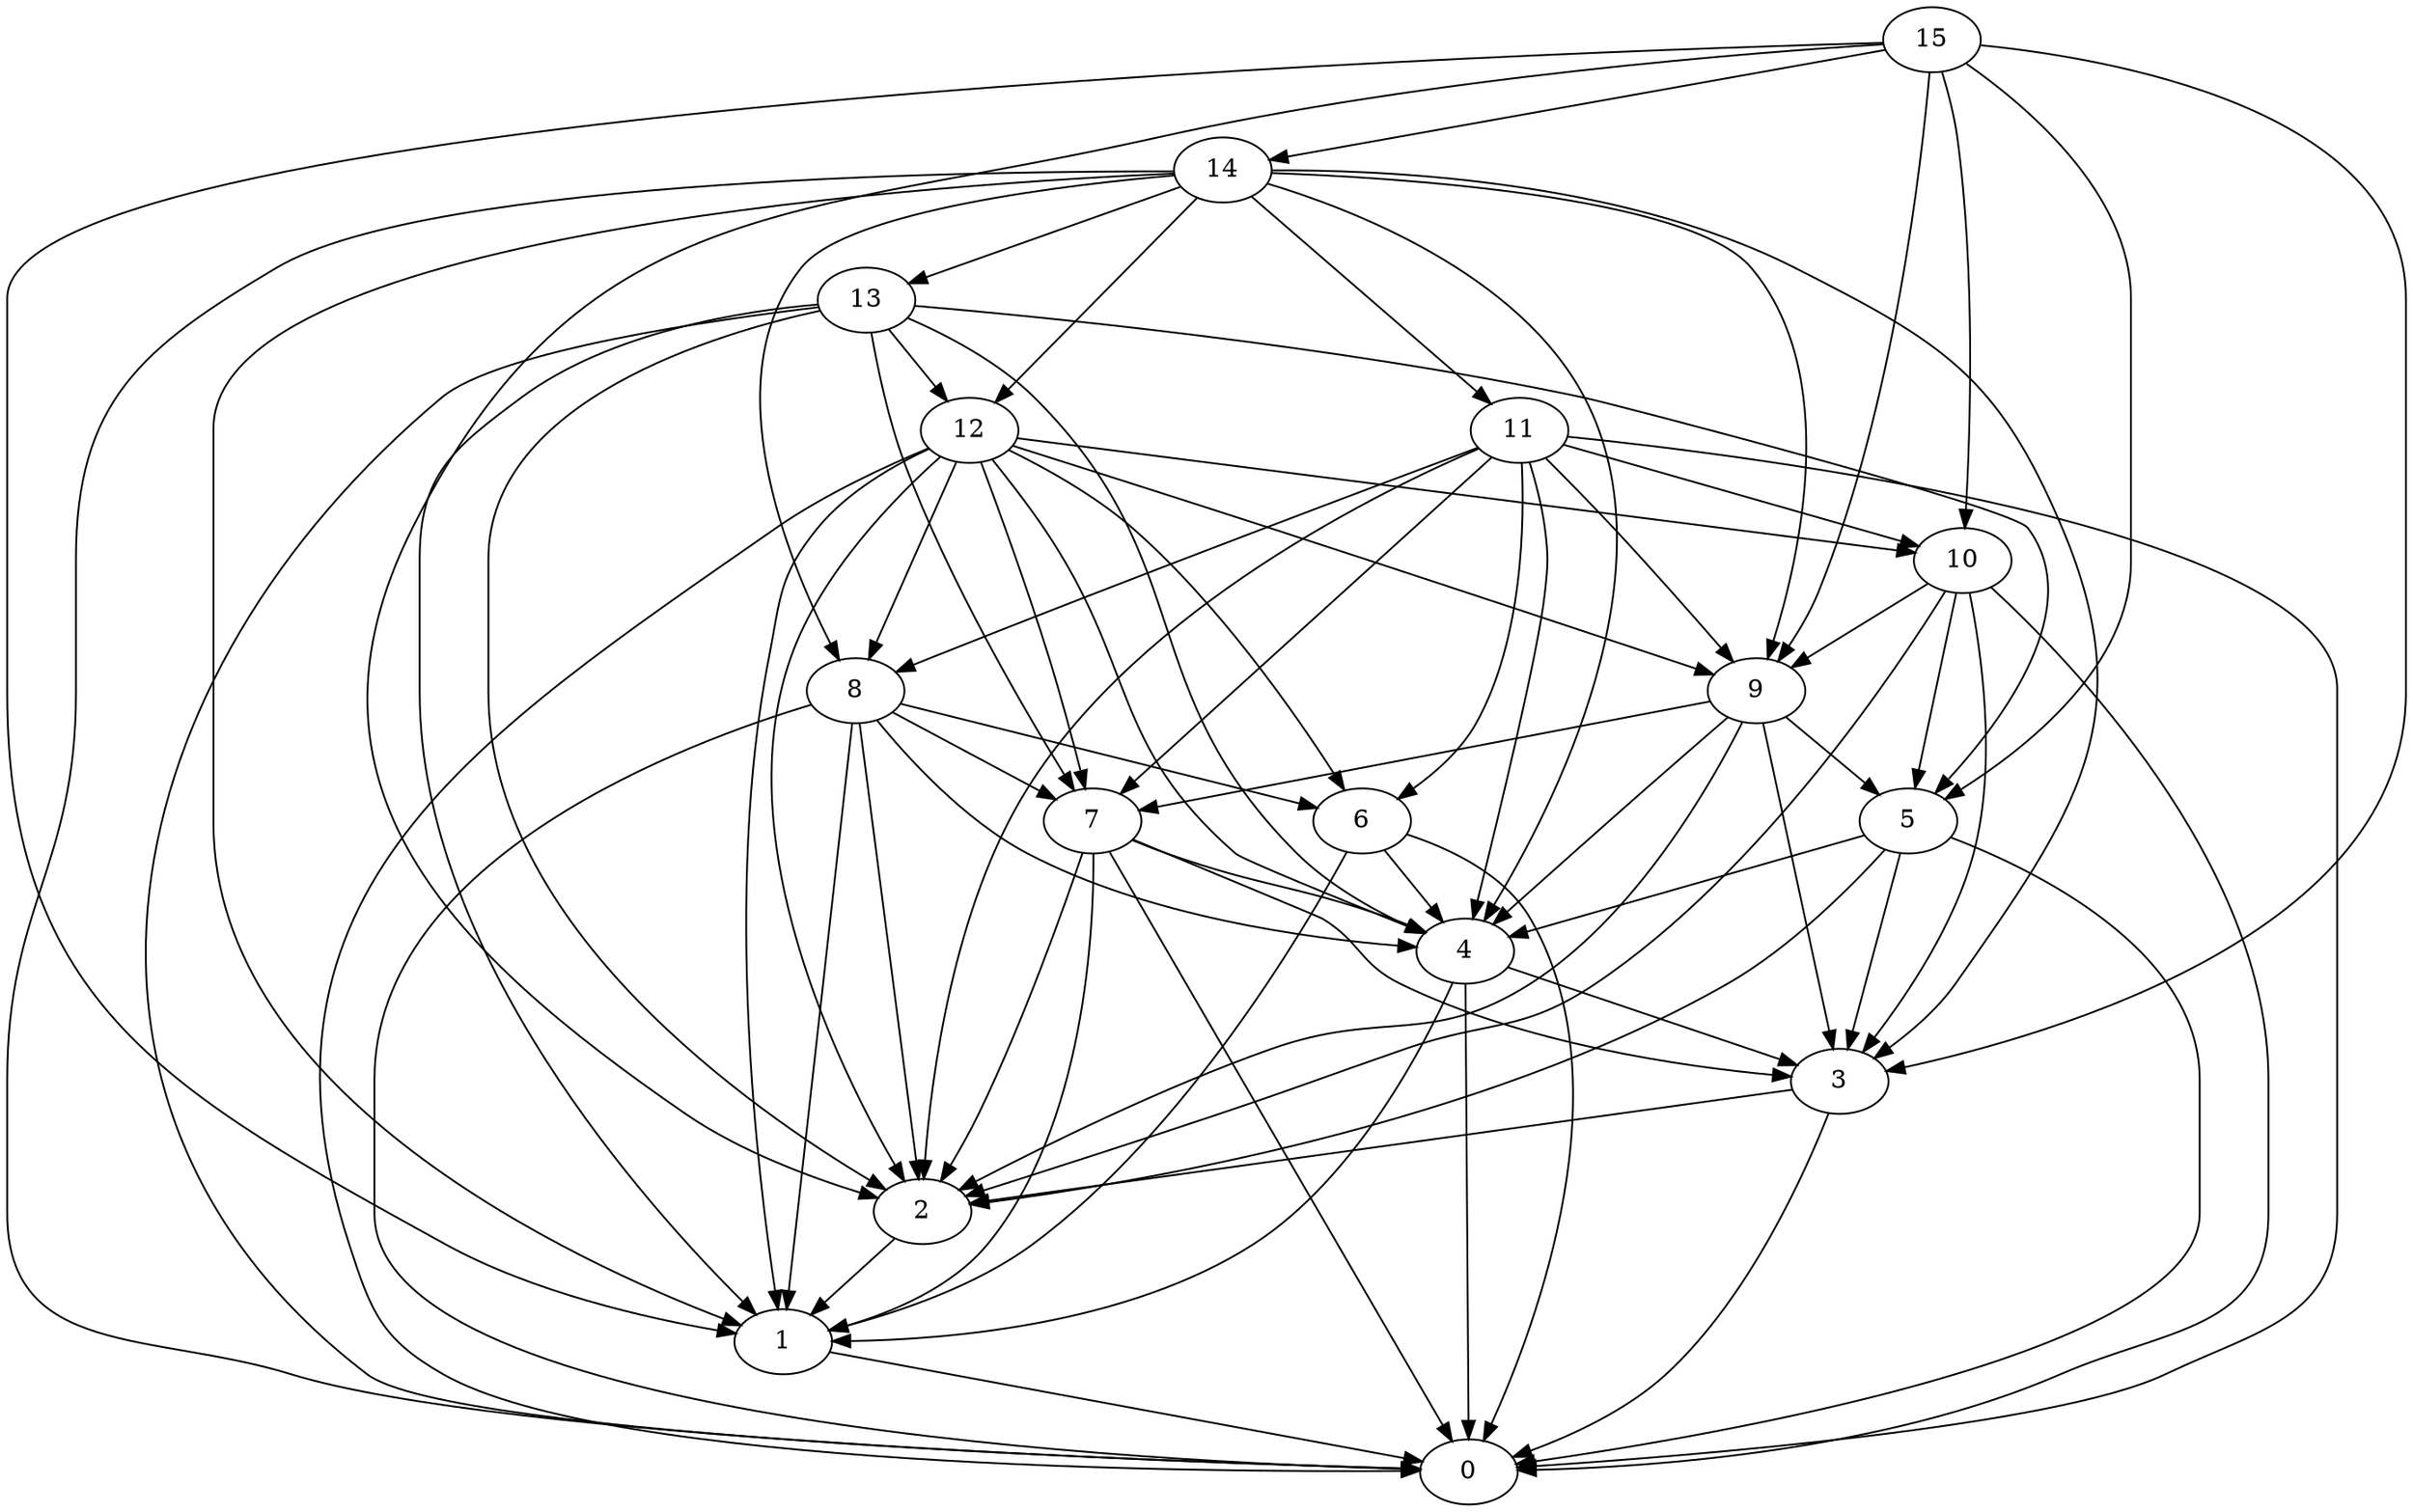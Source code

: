 digraph "Random_Nodes_16_Density_4.69_CCR_0.10_WeightType_Random" {
	graph ["Duplicate states"=0,
		GraphType=Random,
		"Max states in OPEN"=0,
		Modes="120000ms; topo-ordered tasks, ; Pruning: task equivalence, fixed order ready list, ; F-value: ; Optimisation: best schedule length (\
SL) optimisation on equal, ",
		NumberOfTasks=16,
		"Pruned using list schedule length"=4,
		"States removed from OPEN"=0,
		TargetSystem="Homogeneous-2",
		"Time to schedule (ms)"=82,
		"Total idle time"=836,
		"Total schedule length"=3712,
		"Total sequential time"=4640,
		"Total states created"=52
	];
	15	["Finish time"=244,
		Processor=0,
		"Start time"=0,
		Weight=244];
	14	["Finish time"=342,
		Processor=0,
		"Start time"=244,
		Weight=98];
	15 -> 14	[Weight=4];
	10	["Finish time"=1123,
		Processor=0,
		"Start time"=781,
		Weight=342];
	15 -> 10	[Weight=7];
	9	["Finish time"=1514,
		Processor=0,
		"Start time"=1123,
		Weight=391];
	15 -> 9	[Weight=10];
	5	["Finish time"=1856,
		Processor=0,
		"Start time"=1514,
		Weight=342];
	15 -> 5	[Weight=7];
	3	["Finish time"=2393,
		Processor=0,
		"Start time"=2051,
		Weight=342];
	15 -> 3	[Weight=4];
	2	["Finish time"=2784,
		Processor=0,
		"Start time"=2393,
		Weight=391];
	15 -> 2	[Weight=7];
	1	["Finish time"=3224,
		Processor=0,
		"Start time"=2784,
		Weight=440];
	15 -> 1	[Weight=3];
	13	["Finish time"=586,
		Processor=0,
		"Start time"=342,
		Weight=244];
	14 -> 13	[Weight=5];
	11	["Finish time"=739,
		Processor=1,
		"Start time"=348,
		Weight=391];
	14 -> 11	[Weight=6];
	12	["Finish time"=781,
		Processor=0,
		"Start time"=586,
		Weight=195];
	14 -> 12	[Weight=8];
	14 -> 9	[Weight=3];
	8	["Finish time"=889,
		Processor=1,
		"Start time"=791,
		Weight=98];
	14 -> 8	[Weight=4];
	4	["Finish time"=2051,
		Processor=0,
		"Start time"=1856,
		Weight=195];
	14 -> 4	[Weight=8];
	14 -> 3	[Weight=8];
	14 -> 1	[Weight=2];
	0	["Finish time"=3712,
		Processor=0,
		"Start time"=3224,
		Weight=488];
	14 -> 0	[Weight=9];
	13 -> 12	[Weight=2];
	13 -> 5	[Weight=10];
	7	["Finish time"=1764,
		Processor=1,
		"Start time"=1520,
		Weight=244];
	13 -> 7	[Weight=6];
	13 -> 4	[Weight=2];
	13 -> 2	[Weight=4];
	13 -> 1	[Weight=8];
	13 -> 0	[Weight=6];
	11 -> 10	[Weight=2];
	11 -> 9	[Weight=8];
	11 -> 8	[Weight=5];
	11 -> 7	[Weight=8];
	6	["Finish time"=1084,
		Processor=1,
		"Start time"=889,
		Weight=195];
	11 -> 6	[Weight=8];
	11 -> 4	[Weight=7];
	11 -> 2	[Weight=6];
	11 -> 0	[Weight=7];
	12 -> 10	[Weight=10];
	12 -> 9	[Weight=5];
	12 -> 8	[Weight=10];
	12 -> 7	[Weight=5];
	12 -> 6	[Weight=7];
	12 -> 4	[Weight=6];
	12 -> 2	[Weight=6];
	12 -> 1	[Weight=7];
	12 -> 0	[Weight=9];
	10 -> 9	[Weight=2];
	10 -> 5	[Weight=2];
	10 -> 3	[Weight=10];
	10 -> 2	[Weight=10];
	10 -> 0	[Weight=8];
	9 -> 5	[Weight=8];
	9 -> 7	[Weight=6];
	9 -> 4	[Weight=6];
	9 -> 3	[Weight=10];
	9 -> 2	[Weight=2];
	8 -> 7	[Weight=9];
	8 -> 6	[Weight=2];
	8 -> 4	[Weight=3];
	8 -> 2	[Weight=2];
	8 -> 1	[Weight=9];
	8 -> 0	[Weight=8];
	5 -> 4	[Weight=9];
	5 -> 3	[Weight=7];
	5 -> 2	[Weight=3];
	5 -> 0	[Weight=6];
	7 -> 4	[Weight=10];
	7 -> 3	[Weight=7];
	7 -> 2	[Weight=10];
	7 -> 1	[Weight=7];
	7 -> 0	[Weight=3];
	6 -> 4	[Weight=2];
	6 -> 1	[Weight=7];
	6 -> 0	[Weight=10];
	4 -> 3	[Weight=2];
	4 -> 1	[Weight=4];
	4 -> 0	[Weight=4];
	3 -> 2	[Weight=8];
	3 -> 0	[Weight=9];
	2 -> 1	[Weight=2];
	1 -> 0	[Weight=8];
}
